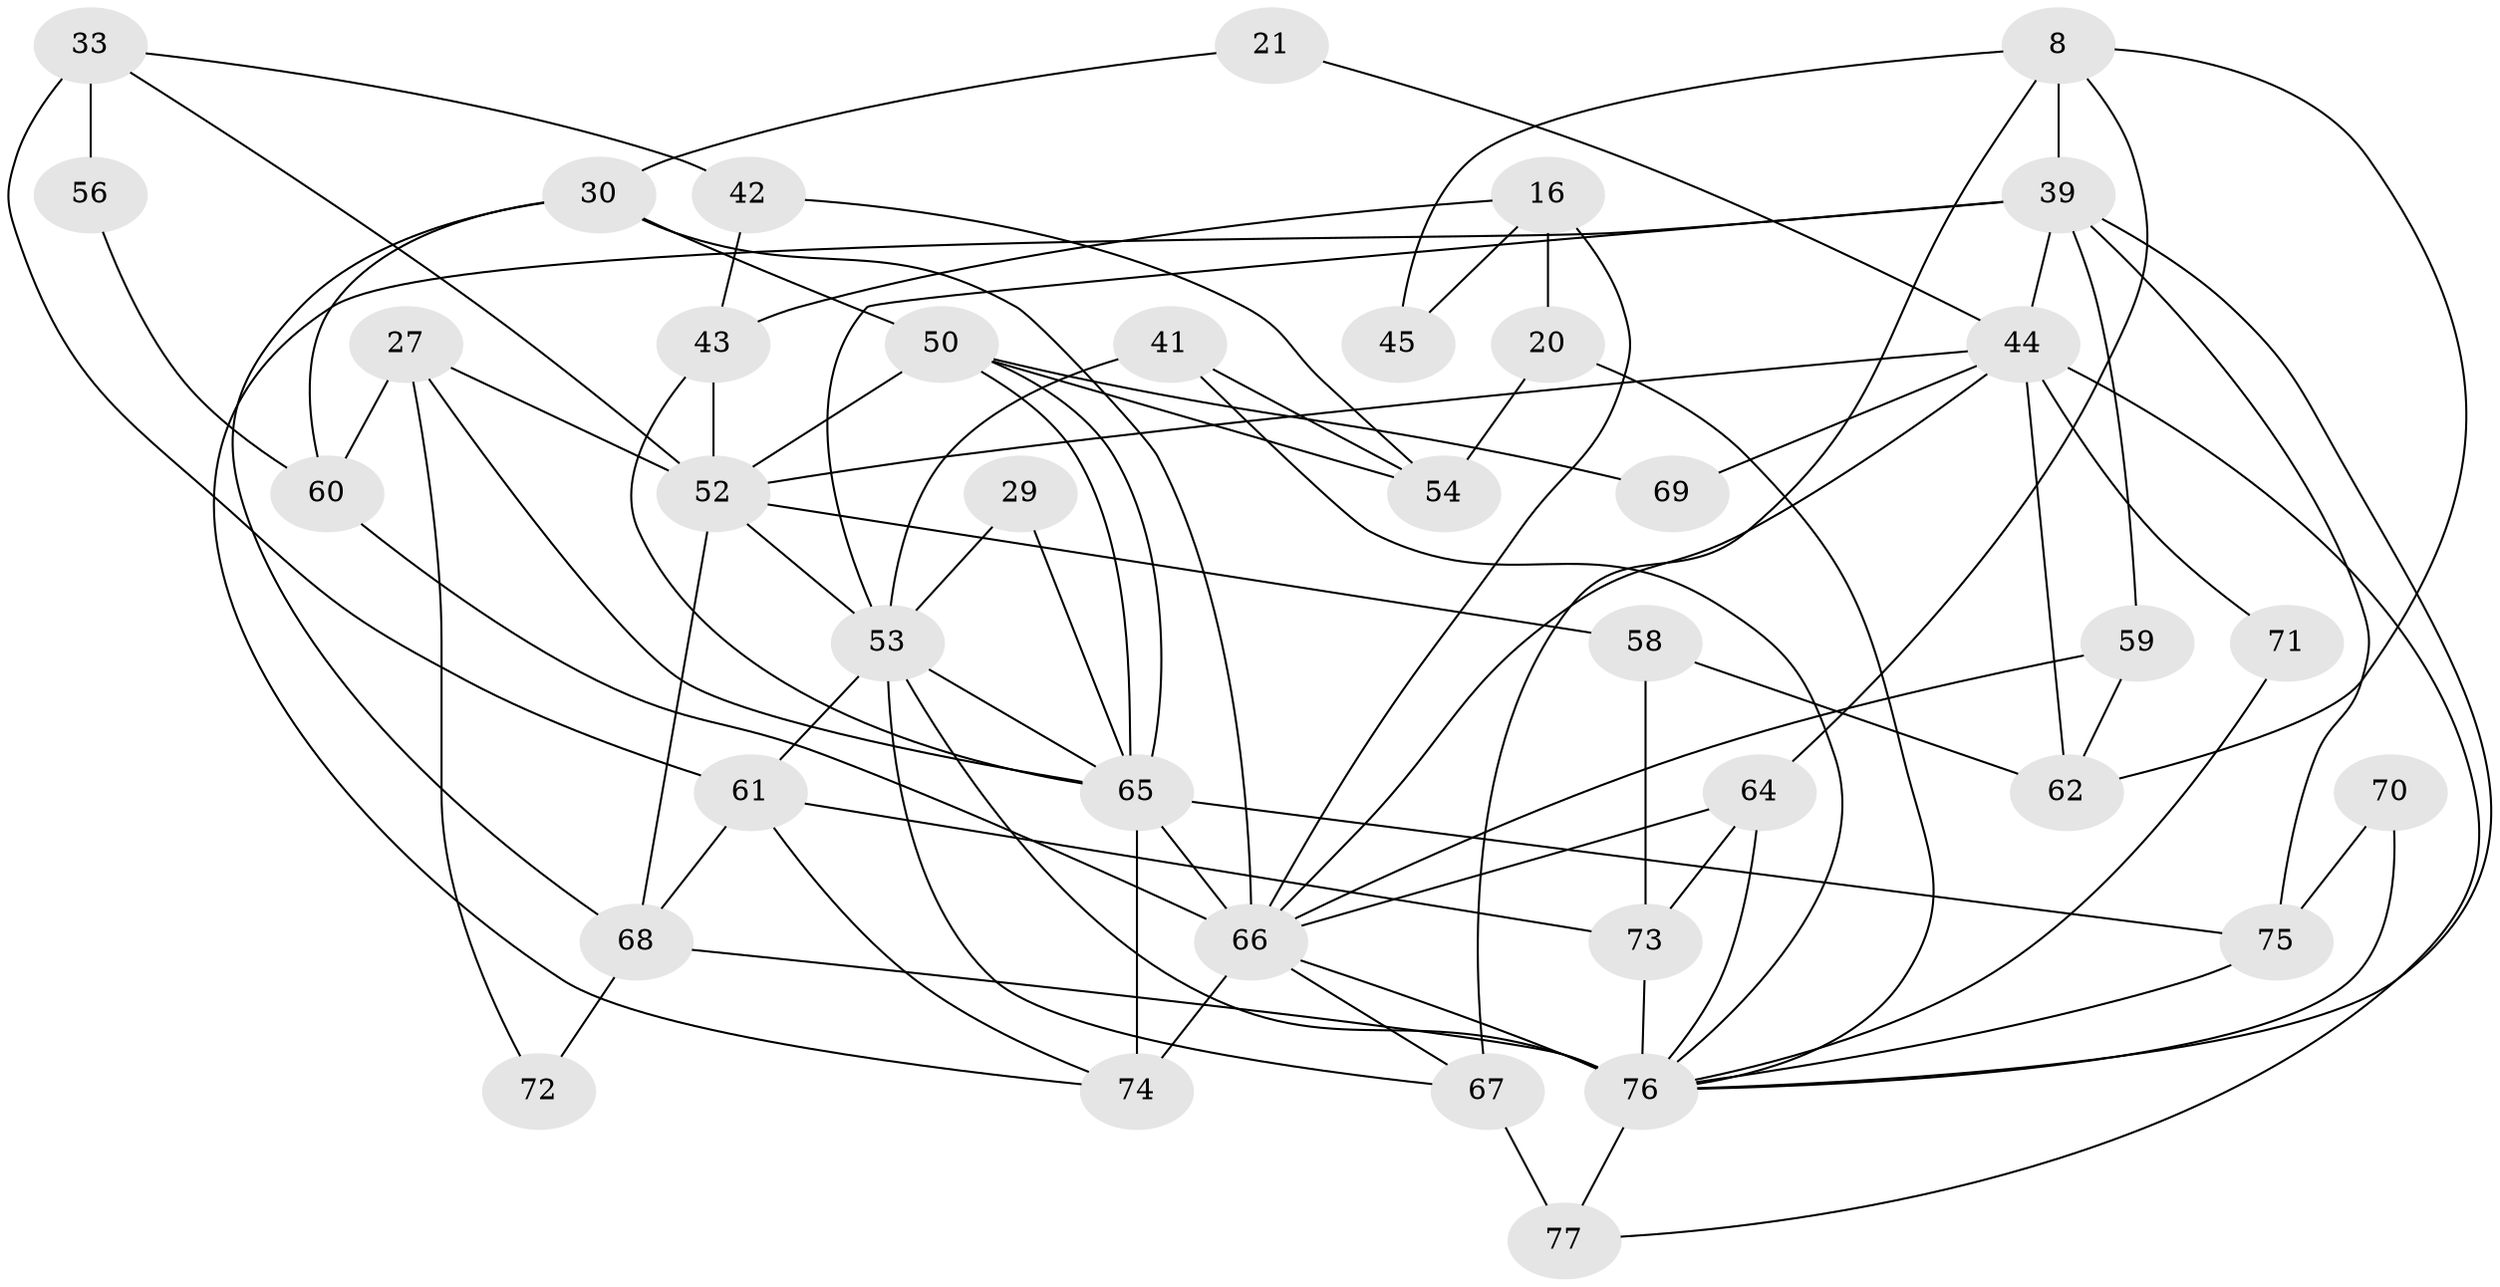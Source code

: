 // original degree distribution, {2: 0.14285714285714285, 4: 0.3246753246753247, 3: 0.2077922077922078, 7: 0.05194805194805195, 6: 0.06493506493506493, 5: 0.2077922077922078}
// Generated by graph-tools (version 1.1) at 2025/50/03/09/25 04:50:41]
// undirected, 38 vertices, 85 edges
graph export_dot {
graph [start="1"]
  node [color=gray90,style=filled];
  8;
  16 [super="+9"];
  20;
  21;
  27;
  29;
  30 [super="+7"];
  33 [super="+6"];
  39 [super="+15+34"];
  41;
  42 [super="+12"];
  43;
  44 [super="+26+37"];
  45;
  50;
  52 [super="+22+49"];
  53 [super="+47+4"];
  54 [super="+10"];
  56;
  58;
  59;
  60 [super="+32"];
  61 [super="+13+38"];
  62;
  64 [super="+24"];
  65 [super="+63+23"];
  66 [super="+57+1+55"];
  67 [super="+40"];
  68 [super="+36"];
  69;
  70;
  71;
  72;
  73;
  74 [super="+51"];
  75 [super="+3"];
  76 [super="+48+14+46"];
  77;
  8 -- 62;
  8 -- 39;
  8 -- 45;
  8 -- 64;
  8 -- 67;
  16 -- 43;
  16 -- 20;
  16 -- 45;
  16 -- 66 [weight=2];
  20 -- 54;
  20 -- 76;
  21 -- 30;
  21 -- 44;
  27 -- 65;
  27 -- 60;
  27 -- 72;
  27 -- 52;
  29 -- 65;
  29 -- 53;
  30 -- 68 [weight=2];
  30 -- 50;
  30 -- 60 [weight=2];
  30 -- 66;
  33 -- 56 [weight=2];
  33 -- 52;
  33 -- 42;
  33 -- 61;
  39 -- 76;
  39 -- 74 [weight=2];
  39 -- 75;
  39 -- 44 [weight=2];
  39 -- 59;
  39 -- 53 [weight=3];
  41 -- 54 [weight=2];
  41 -- 53;
  41 -- 76;
  42 -- 43 [weight=2];
  42 -- 54;
  43 -- 52;
  43 -- 65;
  44 -- 77;
  44 -- 62;
  44 -- 69;
  44 -- 52;
  44 -- 71;
  44 -- 66;
  50 -- 65;
  50 -- 65;
  50 -- 54;
  50 -- 69;
  50 -- 52;
  52 -- 68 [weight=2];
  52 -- 58;
  52 -- 53 [weight=2];
  53 -- 67;
  53 -- 61;
  53 -- 76 [weight=2];
  53 -- 65;
  56 -- 60 [weight=2];
  58 -- 73;
  58 -- 62;
  59 -- 62;
  59 -- 66;
  60 -- 66 [weight=3];
  61 -- 73;
  61 -- 74 [weight=2];
  61 -- 68;
  64 -- 73 [weight=2];
  64 -- 76;
  64 -- 66;
  65 -- 75 [weight=2];
  65 -- 66 [weight=2];
  65 -- 74;
  66 -- 76 [weight=3];
  66 -- 74 [weight=4];
  66 -- 67;
  67 -- 77 [weight=2];
  68 -- 76 [weight=3];
  68 -- 72;
  70 -- 75;
  70 -- 76 [weight=2];
  71 -- 76;
  73 -- 76;
  75 -- 76;
  76 -- 77;
}
